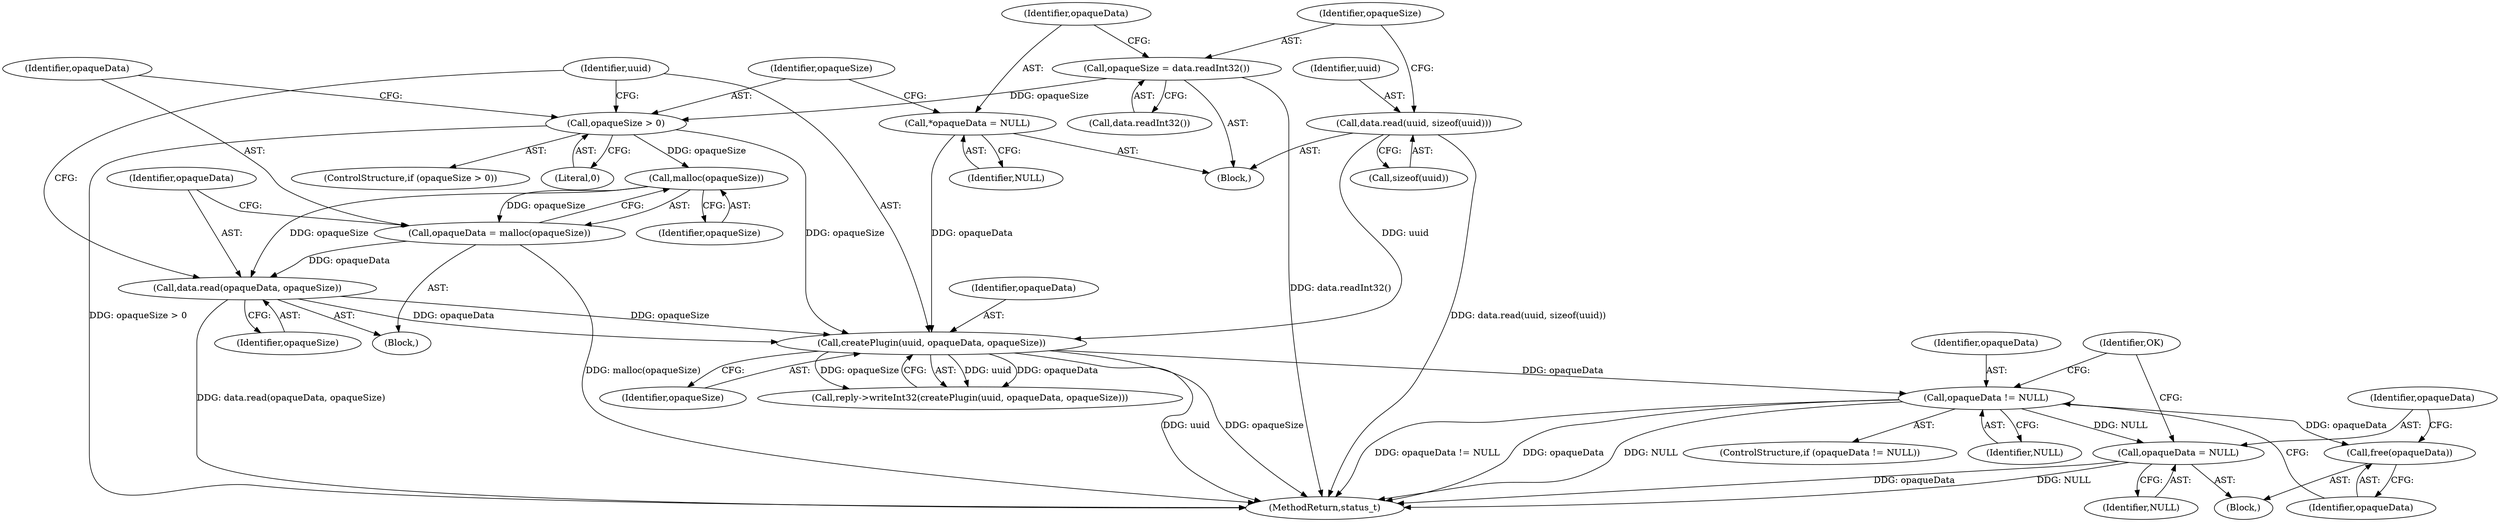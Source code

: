 digraph "0_Android_22f824feac43d5758f9a70b77f2aca840ba62c3b@pointer" {
"1000172" [label="(Call,opaqueData != NULL)"];
"1000167" [label="(Call,createPlugin(uuid, opaqueData, opaqueSize))"];
"1000142" [label="(Call,data.read(uuid, sizeof(uuid)))"];
"1000163" [label="(Call,data.read(opaqueData, opaqueSize))"];
"1000159" [label="(Call,opaqueData = malloc(opaqueSize))"];
"1000161" [label="(Call,malloc(opaqueSize))"];
"1000155" [label="(Call,opaqueSize > 0)"];
"1000147" [label="(Call,opaqueSize = data.readInt32())"];
"1000151" [label="(Call,*opaqueData = NULL)"];
"1000176" [label="(Call,free(opaqueData))"];
"1000178" [label="(Call,opaqueData = NULL)"];
"1000159" [label="(Call,opaqueData = malloc(opaqueSize))"];
"1000156" [label="(Identifier,opaqueSize)"];
"1000177" [label="(Identifier,opaqueData)"];
"1000162" [label="(Identifier,opaqueSize)"];
"1000176" [label="(Call,free(opaqueData))"];
"1000153" [label="(Identifier,NULL)"];
"1000151" [label="(Call,*opaqueData = NULL)"];
"1000148" [label="(Identifier,opaqueSize)"];
"1000163" [label="(Call,data.read(opaqueData, opaqueSize))"];
"1000165" [label="(Identifier,opaqueSize)"];
"1000169" [label="(Identifier,opaqueData)"];
"1000166" [label="(Call,reply->writeInt32(createPlugin(uuid, opaqueData, opaqueSize)))"];
"1000171" [label="(ControlStructure,if (opaqueData != NULL))"];
"1000154" [label="(ControlStructure,if (opaqueSize > 0))"];
"1000149" [label="(Call,data.readInt32())"];
"1000173" [label="(Identifier,opaqueData)"];
"1000160" [label="(Identifier,opaqueData)"];
"1000172" [label="(Call,opaqueData != NULL)"];
"1000144" [label="(Call,sizeof(uuid))"];
"1000157" [label="(Literal,0)"];
"1000179" [label="(Identifier,opaqueData)"];
"1000471" [label="(MethodReturn,status_t)"];
"1000158" [label="(Block,)"];
"1000161" [label="(Call,malloc(opaqueSize))"];
"1000182" [label="(Identifier,OK)"];
"1000164" [label="(Identifier,opaqueData)"];
"1000170" [label="(Identifier,opaqueSize)"];
"1000180" [label="(Identifier,NULL)"];
"1000167" [label="(Call,createPlugin(uuid, opaqueData, opaqueSize))"];
"1000174" [label="(Identifier,NULL)"];
"1000175" [label="(Block,)"];
"1000136" [label="(Block,)"];
"1000178" [label="(Call,opaqueData = NULL)"];
"1000152" [label="(Identifier,opaqueData)"];
"1000155" [label="(Call,opaqueSize > 0)"];
"1000147" [label="(Call,opaqueSize = data.readInt32())"];
"1000142" [label="(Call,data.read(uuid, sizeof(uuid)))"];
"1000168" [label="(Identifier,uuid)"];
"1000143" [label="(Identifier,uuid)"];
"1000172" -> "1000171"  [label="AST: "];
"1000172" -> "1000174"  [label="CFG: "];
"1000173" -> "1000172"  [label="AST: "];
"1000174" -> "1000172"  [label="AST: "];
"1000177" -> "1000172"  [label="CFG: "];
"1000182" -> "1000172"  [label="CFG: "];
"1000172" -> "1000471"  [label="DDG: opaqueData != NULL"];
"1000172" -> "1000471"  [label="DDG: opaqueData"];
"1000172" -> "1000471"  [label="DDG: NULL"];
"1000167" -> "1000172"  [label="DDG: opaqueData"];
"1000172" -> "1000176"  [label="DDG: opaqueData"];
"1000172" -> "1000178"  [label="DDG: NULL"];
"1000167" -> "1000166"  [label="AST: "];
"1000167" -> "1000170"  [label="CFG: "];
"1000168" -> "1000167"  [label="AST: "];
"1000169" -> "1000167"  [label="AST: "];
"1000170" -> "1000167"  [label="AST: "];
"1000166" -> "1000167"  [label="CFG: "];
"1000167" -> "1000471"  [label="DDG: uuid"];
"1000167" -> "1000471"  [label="DDG: opaqueSize"];
"1000167" -> "1000166"  [label="DDG: uuid"];
"1000167" -> "1000166"  [label="DDG: opaqueData"];
"1000167" -> "1000166"  [label="DDG: opaqueSize"];
"1000142" -> "1000167"  [label="DDG: uuid"];
"1000163" -> "1000167"  [label="DDG: opaqueData"];
"1000163" -> "1000167"  [label="DDG: opaqueSize"];
"1000151" -> "1000167"  [label="DDG: opaqueData"];
"1000155" -> "1000167"  [label="DDG: opaqueSize"];
"1000142" -> "1000136"  [label="AST: "];
"1000142" -> "1000144"  [label="CFG: "];
"1000143" -> "1000142"  [label="AST: "];
"1000144" -> "1000142"  [label="AST: "];
"1000148" -> "1000142"  [label="CFG: "];
"1000142" -> "1000471"  [label="DDG: data.read(uuid, sizeof(uuid))"];
"1000163" -> "1000158"  [label="AST: "];
"1000163" -> "1000165"  [label="CFG: "];
"1000164" -> "1000163"  [label="AST: "];
"1000165" -> "1000163"  [label="AST: "];
"1000168" -> "1000163"  [label="CFG: "];
"1000163" -> "1000471"  [label="DDG: data.read(opaqueData, opaqueSize)"];
"1000159" -> "1000163"  [label="DDG: opaqueData"];
"1000161" -> "1000163"  [label="DDG: opaqueSize"];
"1000159" -> "1000158"  [label="AST: "];
"1000159" -> "1000161"  [label="CFG: "];
"1000160" -> "1000159"  [label="AST: "];
"1000161" -> "1000159"  [label="AST: "];
"1000164" -> "1000159"  [label="CFG: "];
"1000159" -> "1000471"  [label="DDG: malloc(opaqueSize)"];
"1000161" -> "1000159"  [label="DDG: opaqueSize"];
"1000161" -> "1000162"  [label="CFG: "];
"1000162" -> "1000161"  [label="AST: "];
"1000155" -> "1000161"  [label="DDG: opaqueSize"];
"1000155" -> "1000154"  [label="AST: "];
"1000155" -> "1000157"  [label="CFG: "];
"1000156" -> "1000155"  [label="AST: "];
"1000157" -> "1000155"  [label="AST: "];
"1000160" -> "1000155"  [label="CFG: "];
"1000168" -> "1000155"  [label="CFG: "];
"1000155" -> "1000471"  [label="DDG: opaqueSize > 0"];
"1000147" -> "1000155"  [label="DDG: opaqueSize"];
"1000147" -> "1000136"  [label="AST: "];
"1000147" -> "1000149"  [label="CFG: "];
"1000148" -> "1000147"  [label="AST: "];
"1000149" -> "1000147"  [label="AST: "];
"1000152" -> "1000147"  [label="CFG: "];
"1000147" -> "1000471"  [label="DDG: data.readInt32()"];
"1000151" -> "1000136"  [label="AST: "];
"1000151" -> "1000153"  [label="CFG: "];
"1000152" -> "1000151"  [label="AST: "];
"1000153" -> "1000151"  [label="AST: "];
"1000156" -> "1000151"  [label="CFG: "];
"1000176" -> "1000175"  [label="AST: "];
"1000176" -> "1000177"  [label="CFG: "];
"1000177" -> "1000176"  [label="AST: "];
"1000179" -> "1000176"  [label="CFG: "];
"1000178" -> "1000175"  [label="AST: "];
"1000178" -> "1000180"  [label="CFG: "];
"1000179" -> "1000178"  [label="AST: "];
"1000180" -> "1000178"  [label="AST: "];
"1000182" -> "1000178"  [label="CFG: "];
"1000178" -> "1000471"  [label="DDG: opaqueData"];
"1000178" -> "1000471"  [label="DDG: NULL"];
}
